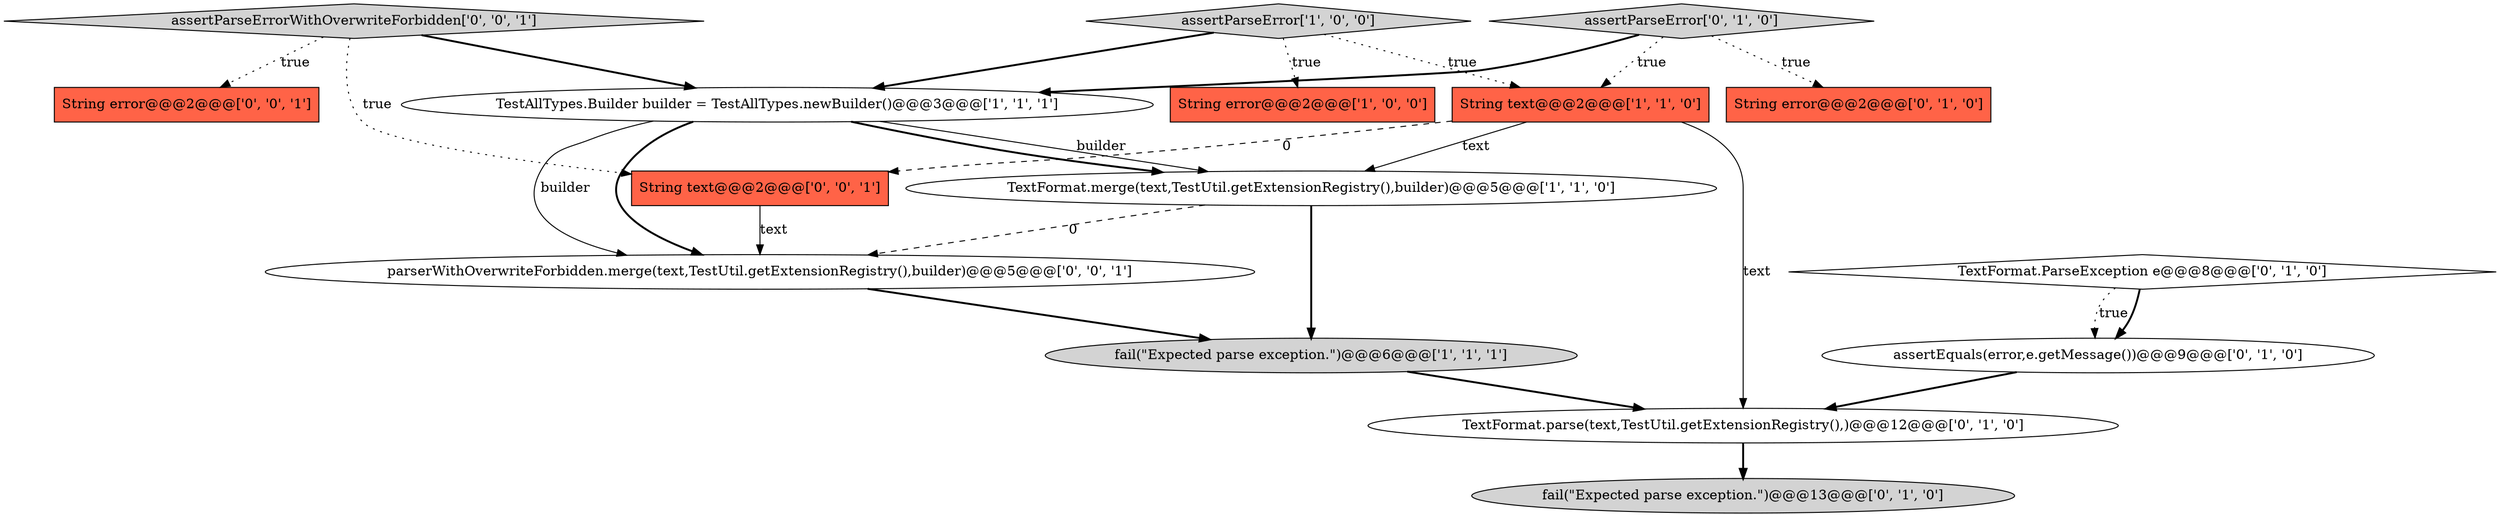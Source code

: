 digraph {
7 [style = filled, label = "fail(\"Expected parse exception.\")@@@13@@@['0', '1', '0']", fillcolor = lightgray, shape = ellipse image = "AAA1AAABBB2BBB"];
12 [style = filled, label = "String error@@@2@@@['0', '0', '1']", fillcolor = tomato, shape = box image = "AAA0AAABBB3BBB"];
14 [style = filled, label = "parserWithOverwriteForbidden.merge(text,TestUtil.getExtensionRegistry(),builder)@@@5@@@['0', '0', '1']", fillcolor = white, shape = ellipse image = "AAA0AAABBB3BBB"];
11 [style = filled, label = "TextFormat.ParseException e@@@8@@@['0', '1', '0']", fillcolor = white, shape = diamond image = "AAA0AAABBB2BBB"];
15 [style = filled, label = "String text@@@2@@@['0', '0', '1']", fillcolor = tomato, shape = box image = "AAA0AAABBB3BBB"];
3 [style = filled, label = "TextFormat.merge(text,TestUtil.getExtensionRegistry(),builder)@@@5@@@['1', '1', '0']", fillcolor = white, shape = ellipse image = "AAA0AAABBB1BBB"];
5 [style = filled, label = "fail(\"Expected parse exception.\")@@@6@@@['1', '1', '1']", fillcolor = lightgray, shape = ellipse image = "AAA0AAABBB1BBB"];
2 [style = filled, label = "TestAllTypes.Builder builder = TestAllTypes.newBuilder()@@@3@@@['1', '1', '1']", fillcolor = white, shape = ellipse image = "AAA0AAABBB1BBB"];
1 [style = filled, label = "assertParseError['1', '0', '0']", fillcolor = lightgray, shape = diamond image = "AAA0AAABBB1BBB"];
8 [style = filled, label = "assertParseError['0', '1', '0']", fillcolor = lightgray, shape = diamond image = "AAA0AAABBB2BBB"];
0 [style = filled, label = "String error@@@2@@@['1', '0', '0']", fillcolor = tomato, shape = box image = "AAA0AAABBB1BBB"];
13 [style = filled, label = "assertParseErrorWithOverwriteForbidden['0', '0', '1']", fillcolor = lightgray, shape = diamond image = "AAA0AAABBB3BBB"];
9 [style = filled, label = "String error@@@2@@@['0', '1', '0']", fillcolor = tomato, shape = box image = "AAA0AAABBB2BBB"];
10 [style = filled, label = "assertEquals(error,e.getMessage())@@@9@@@['0', '1', '0']", fillcolor = white, shape = ellipse image = "AAA0AAABBB2BBB"];
6 [style = filled, label = "TextFormat.parse(text,TestUtil.getExtensionRegistry(),)@@@12@@@['0', '1', '0']", fillcolor = white, shape = ellipse image = "AAA1AAABBB2BBB"];
4 [style = filled, label = "String text@@@2@@@['1', '1', '0']", fillcolor = tomato, shape = box image = "AAA0AAABBB1BBB"];
14->5 [style = bold, label=""];
2->14 [style = solid, label="builder"];
10->6 [style = bold, label=""];
11->10 [style = dotted, label="true"];
1->0 [style = dotted, label="true"];
4->15 [style = dashed, label="0"];
3->14 [style = dashed, label="0"];
3->5 [style = bold, label=""];
4->3 [style = solid, label="text"];
2->3 [style = bold, label=""];
8->2 [style = bold, label=""];
11->10 [style = bold, label=""];
4->6 [style = solid, label="text"];
2->14 [style = bold, label=""];
13->15 [style = dotted, label="true"];
15->14 [style = solid, label="text"];
6->7 [style = bold, label=""];
13->2 [style = bold, label=""];
13->12 [style = dotted, label="true"];
2->3 [style = solid, label="builder"];
1->4 [style = dotted, label="true"];
1->2 [style = bold, label=""];
8->4 [style = dotted, label="true"];
5->6 [style = bold, label=""];
8->9 [style = dotted, label="true"];
}
